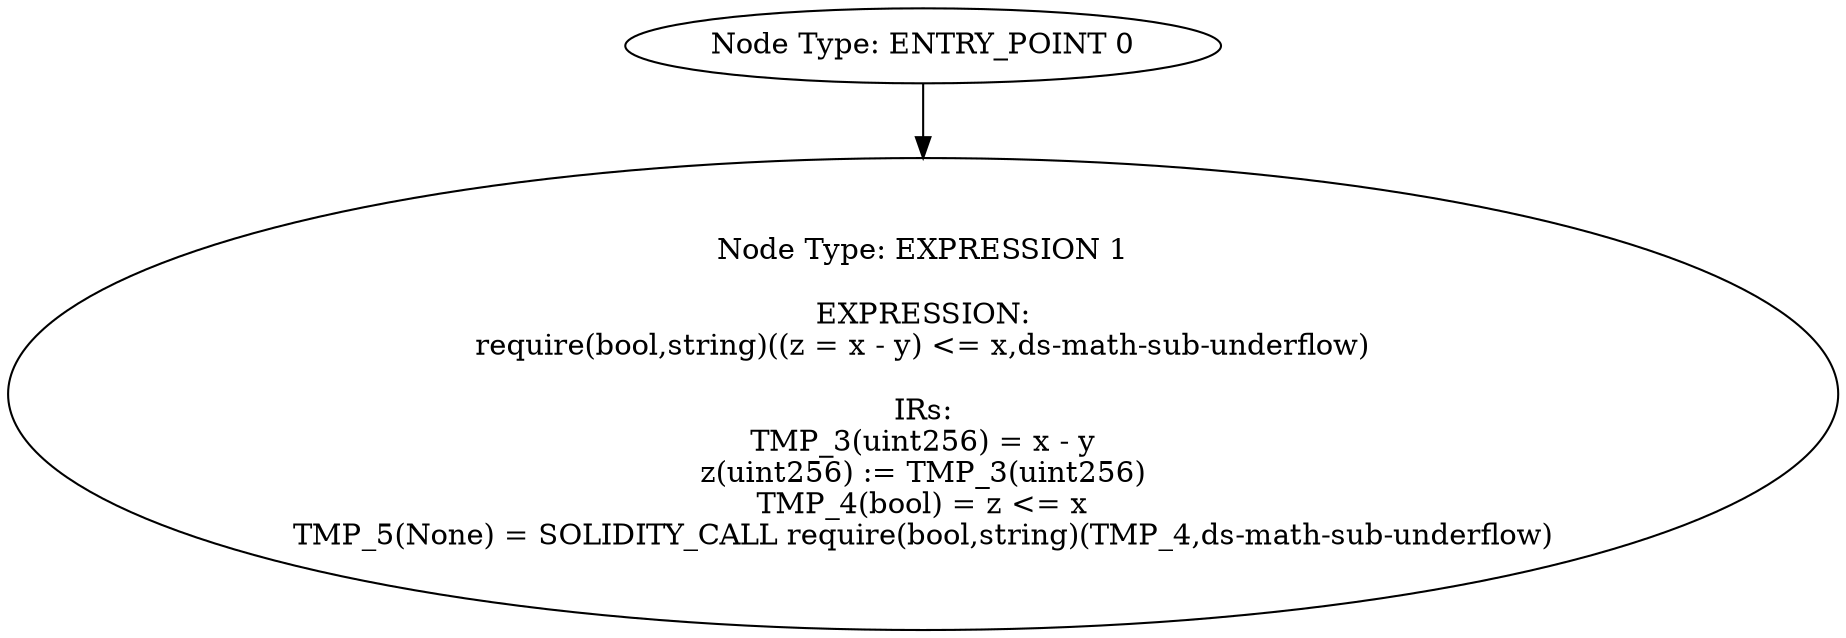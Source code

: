 digraph{
0[label="Node Type: ENTRY_POINT 0
"];
0->1;
1[label="Node Type: EXPRESSION 1

EXPRESSION:
require(bool,string)((z = x - y) <= x,ds-math-sub-underflow)

IRs:
TMP_3(uint256) = x - y
z(uint256) := TMP_3(uint256)
TMP_4(bool) = z <= x
TMP_5(None) = SOLIDITY_CALL require(bool,string)(TMP_4,ds-math-sub-underflow)"];
}
